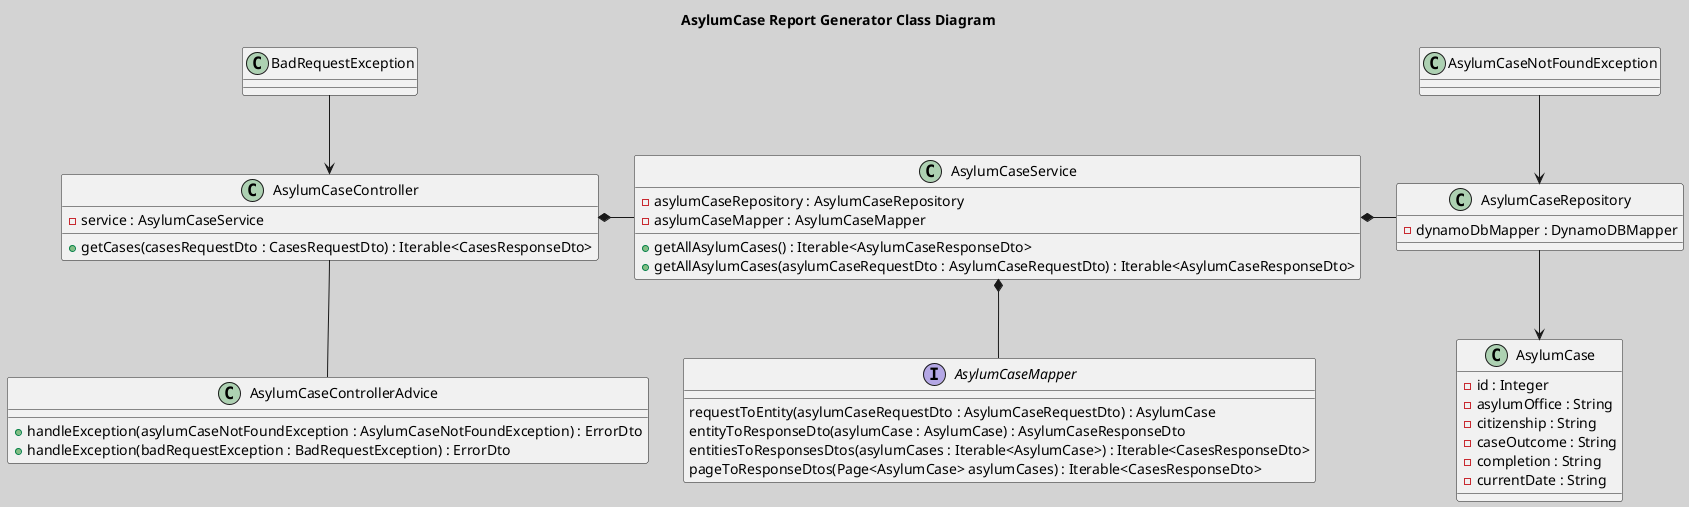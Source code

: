 @startuml
title AsylumCase Report Generator Class Diagram
skinparam backgroundcolor lightgrey

'End point mappings
class AsylumCaseController {
    - service : AsylumCaseService
    + getCases(casesRequestDto : CasesRequestDto) : Iterable<CasesResponseDto>
}

class AsylumCaseControllerAdvice {
    + handleException(asylumCaseNotFoundException : AsylumCaseNotFoundException) : ErrorDto
    + handleException(badRequestException : BadRequestException) : ErrorDto
}

'Add cache config Annotations in service
class AsylumCaseService {
    - asylumCaseRepository : AsylumCaseRepository
    - asylumCaseMapper : AsylumCaseMapper
    + getAllAsylumCases() : Iterable<AsylumCaseResponseDto>
    + getAllAsylumCases(asylumCaseRequestDto : AsylumCaseRequestDto) : Iterable<AsylumCaseResponseDto>
}

'repo for DynamoDB calls
class AsylumCaseRepository {
    - dynamoDbMapper : DynamoDBMapper
}

'Entity for data model
class AsylumCase {
    - id : Integer
    - asylumOffice : String
    - citizenship : String
    - caseOutcome : String
    - completion : String
    - currentDate : String
}

' Part of the  MapStruct dependency
interface AsylumCaseMapper {
    requestToEntity(asylumCaseRequestDto : AsylumCaseRequestDto) : AsylumCase
    entityToResponseDto(asylumCase : AsylumCase) : AsylumCaseResponseDto
    entitiesToResponsesDtos(asylumCases : Iterable<AsylumCase>) : Iterable<CasesResponseDto>
    pageToResponseDtos(Page<AsylumCase> asylumCases) : Iterable<CasesResponseDto>
}

BadRequestException --> AsylumCaseController
AsylumCaseNotFoundException --> AsylumCaseRepository

AsylumCaseController *- AsylumCaseService
AsylumCaseController -- AsylumCaseControllerAdvice

AsylumCaseService *- AsylumCaseRepository
AsylumCaseService *-- AsylumCaseMapper

AsylumCaseRepository --> AsylumCase

'Extension
'Association <|-- (owner <|-- pet) Implements
'Composition *-- (pet *-- leg) Instantiation (part of)
'Aggregation (car o-- wheel) Extends (has a)
@enduml